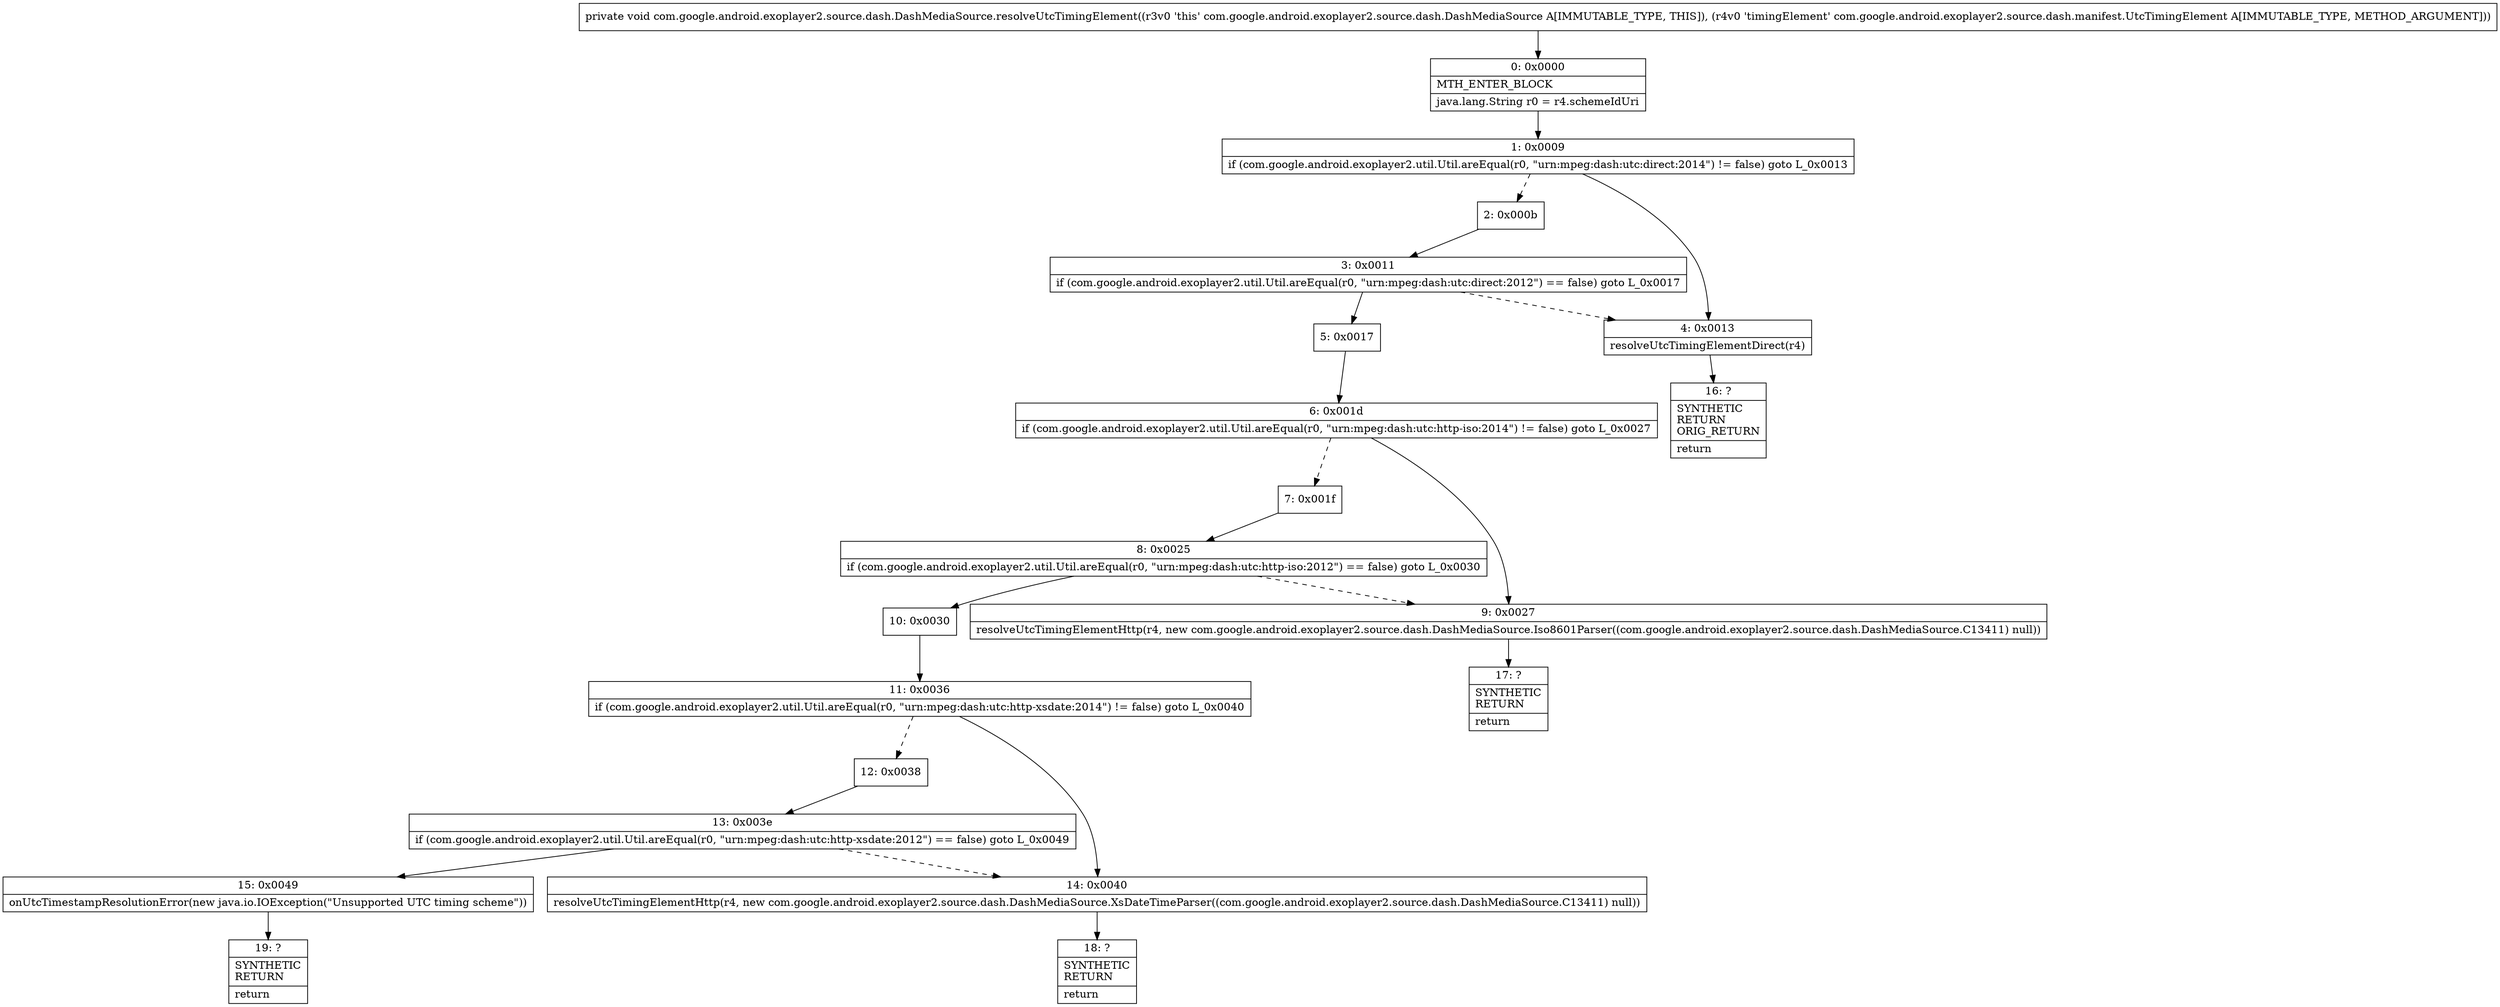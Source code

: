 digraph "CFG forcom.google.android.exoplayer2.source.dash.DashMediaSource.resolveUtcTimingElement(Lcom\/google\/android\/exoplayer2\/source\/dash\/manifest\/UtcTimingElement;)V" {
Node_0 [shape=record,label="{0\:\ 0x0000|MTH_ENTER_BLOCK\l|java.lang.String r0 = r4.schemeIdUri\l}"];
Node_1 [shape=record,label="{1\:\ 0x0009|if (com.google.android.exoplayer2.util.Util.areEqual(r0, \"urn:mpeg:dash:utc:direct:2014\") != false) goto L_0x0013\l}"];
Node_2 [shape=record,label="{2\:\ 0x000b}"];
Node_3 [shape=record,label="{3\:\ 0x0011|if (com.google.android.exoplayer2.util.Util.areEqual(r0, \"urn:mpeg:dash:utc:direct:2012\") == false) goto L_0x0017\l}"];
Node_4 [shape=record,label="{4\:\ 0x0013|resolveUtcTimingElementDirect(r4)\l}"];
Node_5 [shape=record,label="{5\:\ 0x0017}"];
Node_6 [shape=record,label="{6\:\ 0x001d|if (com.google.android.exoplayer2.util.Util.areEqual(r0, \"urn:mpeg:dash:utc:http\-iso:2014\") != false) goto L_0x0027\l}"];
Node_7 [shape=record,label="{7\:\ 0x001f}"];
Node_8 [shape=record,label="{8\:\ 0x0025|if (com.google.android.exoplayer2.util.Util.areEqual(r0, \"urn:mpeg:dash:utc:http\-iso:2012\") == false) goto L_0x0030\l}"];
Node_9 [shape=record,label="{9\:\ 0x0027|resolveUtcTimingElementHttp(r4, new com.google.android.exoplayer2.source.dash.DashMediaSource.Iso8601Parser((com.google.android.exoplayer2.source.dash.DashMediaSource.C13411) null))\l}"];
Node_10 [shape=record,label="{10\:\ 0x0030}"];
Node_11 [shape=record,label="{11\:\ 0x0036|if (com.google.android.exoplayer2.util.Util.areEqual(r0, \"urn:mpeg:dash:utc:http\-xsdate:2014\") != false) goto L_0x0040\l}"];
Node_12 [shape=record,label="{12\:\ 0x0038}"];
Node_13 [shape=record,label="{13\:\ 0x003e|if (com.google.android.exoplayer2.util.Util.areEqual(r0, \"urn:mpeg:dash:utc:http\-xsdate:2012\") == false) goto L_0x0049\l}"];
Node_14 [shape=record,label="{14\:\ 0x0040|resolveUtcTimingElementHttp(r4, new com.google.android.exoplayer2.source.dash.DashMediaSource.XsDateTimeParser((com.google.android.exoplayer2.source.dash.DashMediaSource.C13411) null))\l}"];
Node_15 [shape=record,label="{15\:\ 0x0049|onUtcTimestampResolutionError(new java.io.IOException(\"Unsupported UTC timing scheme\"))\l}"];
Node_16 [shape=record,label="{16\:\ ?|SYNTHETIC\lRETURN\lORIG_RETURN\l|return\l}"];
Node_17 [shape=record,label="{17\:\ ?|SYNTHETIC\lRETURN\l|return\l}"];
Node_18 [shape=record,label="{18\:\ ?|SYNTHETIC\lRETURN\l|return\l}"];
Node_19 [shape=record,label="{19\:\ ?|SYNTHETIC\lRETURN\l|return\l}"];
MethodNode[shape=record,label="{private void com.google.android.exoplayer2.source.dash.DashMediaSource.resolveUtcTimingElement((r3v0 'this' com.google.android.exoplayer2.source.dash.DashMediaSource A[IMMUTABLE_TYPE, THIS]), (r4v0 'timingElement' com.google.android.exoplayer2.source.dash.manifest.UtcTimingElement A[IMMUTABLE_TYPE, METHOD_ARGUMENT])) }"];
MethodNode -> Node_0;
Node_0 -> Node_1;
Node_1 -> Node_2[style=dashed];
Node_1 -> Node_4;
Node_2 -> Node_3;
Node_3 -> Node_4[style=dashed];
Node_3 -> Node_5;
Node_4 -> Node_16;
Node_5 -> Node_6;
Node_6 -> Node_7[style=dashed];
Node_6 -> Node_9;
Node_7 -> Node_8;
Node_8 -> Node_9[style=dashed];
Node_8 -> Node_10;
Node_9 -> Node_17;
Node_10 -> Node_11;
Node_11 -> Node_12[style=dashed];
Node_11 -> Node_14;
Node_12 -> Node_13;
Node_13 -> Node_14[style=dashed];
Node_13 -> Node_15;
Node_14 -> Node_18;
Node_15 -> Node_19;
}

